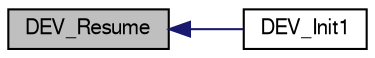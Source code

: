 digraph G
{
  bgcolor="transparent";
  edge [fontname="FreeSans",fontsize=10,labelfontname="FreeSans",labelfontsize=10];
  node [fontname="FreeSans",fontsize=10,shape=record];
  rankdir=LR;
  Node1 [label="DEV_Resume",height=0.2,width=0.4,color="black", fillcolor="grey75", style="filled" fontcolor="black"];
  Node1 -> Node2 [dir=back,color="midnightblue",fontsize=10,style="solid",fontname="FreeSans"];
  Node2 [label="DEV_Init1",height=0.2,width=0.4,color="black",URL="$device_8cpp.html#fedf7cb5f40bf47ee3c76405f417b2aa",tooltip="Memory controller &amp; registers names."];
}
